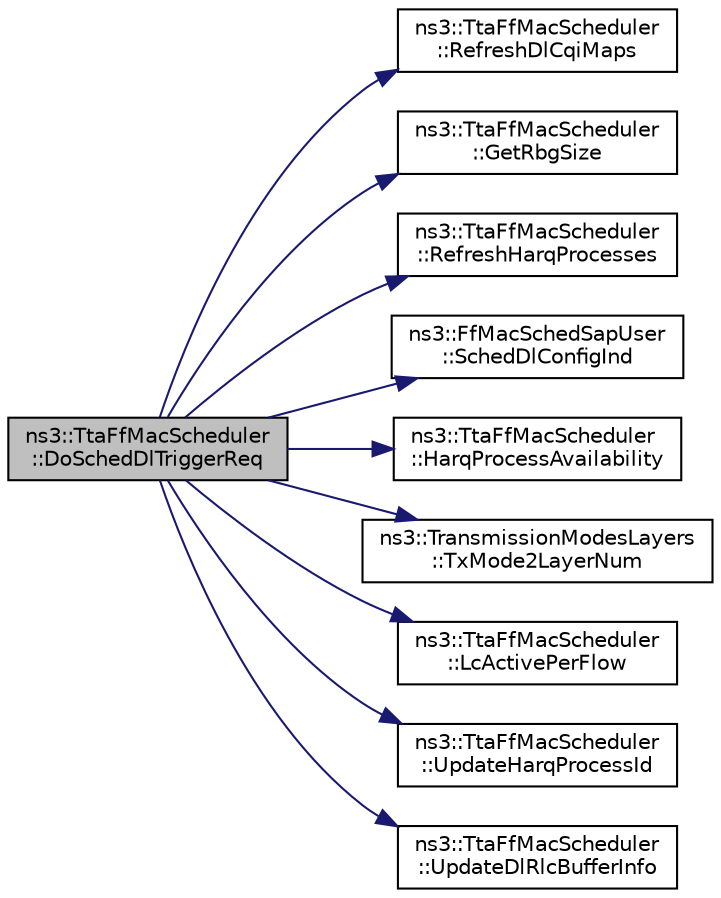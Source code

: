 digraph "ns3::TtaFfMacScheduler::DoSchedDlTriggerReq"
{
  edge [fontname="Helvetica",fontsize="10",labelfontname="Helvetica",labelfontsize="10"];
  node [fontname="Helvetica",fontsize="10",shape=record];
  rankdir="LR";
  Node1 [label="ns3::TtaFfMacScheduler\l::DoSchedDlTriggerReq",height=0.2,width=0.4,color="black", fillcolor="grey75", style="filled", fontcolor="black"];
  Node1 -> Node2 [color="midnightblue",fontsize="10",style="solid"];
  Node2 [label="ns3::TtaFfMacScheduler\l::RefreshDlCqiMaps",height=0.2,width=0.4,color="black", fillcolor="white", style="filled",URL="$da/d46/classns3_1_1TtaFfMacScheduler.html#a26eadc05cfa6ac456b5149467f0b92ec"];
  Node1 -> Node3 [color="midnightblue",fontsize="10",style="solid"];
  Node3 [label="ns3::TtaFfMacScheduler\l::GetRbgSize",height=0.2,width=0.4,color="black", fillcolor="white", style="filled",URL="$da/d46/classns3_1_1TtaFfMacScheduler.html#a496f93bd1b87f83996ba8358903ab69d"];
  Node1 -> Node4 [color="midnightblue",fontsize="10",style="solid"];
  Node4 [label="ns3::TtaFfMacScheduler\l::RefreshHarqProcesses",height=0.2,width=0.4,color="black", fillcolor="white", style="filled",URL="$da/d46/classns3_1_1TtaFfMacScheduler.html#a0d70dd3503e3a8743cca82852aa35e7e",tooltip="Refresh HARQ processes according to the timers. "];
  Node1 -> Node5 [color="midnightblue",fontsize="10",style="solid"];
  Node5 [label="ns3::FfMacSchedSapUser\l::SchedDlConfigInd",height=0.2,width=0.4,color="black", fillcolor="white", style="filled",URL="$df/d68/classns3_1_1FfMacSchedSapUser.html#a28f8484af5a32a45ee6c0e51770d83f7"];
  Node1 -> Node6 [color="midnightblue",fontsize="10",style="solid"];
  Node6 [label="ns3::TtaFfMacScheduler\l::HarqProcessAvailability",height=0.2,width=0.4,color="black", fillcolor="white", style="filled",URL="$da/d46/classns3_1_1TtaFfMacScheduler.html#a3a48b5c8377a948e09078760eae6348b",tooltip="Return the availability of free process for the RNTI specified. "];
  Node1 -> Node7 [color="midnightblue",fontsize="10",style="solid"];
  Node7 [label="ns3::TransmissionModesLayers\l::TxMode2LayerNum",height=0.2,width=0.4,color="black", fillcolor="white", style="filled",URL="$dd/d16/classns3_1_1TransmissionModesLayers.html#a31f608b7bfaa77440fe4cb85ad035329"];
  Node1 -> Node8 [color="midnightblue",fontsize="10",style="solid"];
  Node8 [label="ns3::TtaFfMacScheduler\l::LcActivePerFlow",height=0.2,width=0.4,color="black", fillcolor="white", style="filled",URL="$da/d46/classns3_1_1TtaFfMacScheduler.html#a2907ecc4ef7185be679248f833fc931b"];
  Node1 -> Node9 [color="midnightblue",fontsize="10",style="solid"];
  Node9 [label="ns3::TtaFfMacScheduler\l::UpdateHarqProcessId",height=0.2,width=0.4,color="black", fillcolor="white", style="filled",URL="$da/d46/classns3_1_1TtaFfMacScheduler.html#aa2c9ed548b16ace6abe0f0de7501f1df",tooltip="Update and return a new process Id for the RNTI specified. "];
  Node1 -> Node10 [color="midnightblue",fontsize="10",style="solid"];
  Node10 [label="ns3::TtaFfMacScheduler\l::UpdateDlRlcBufferInfo",height=0.2,width=0.4,color="black", fillcolor="white", style="filled",URL="$da/d46/classns3_1_1TtaFfMacScheduler.html#a4c4e1638680640d8da95c4478ec3c06f"];
}
